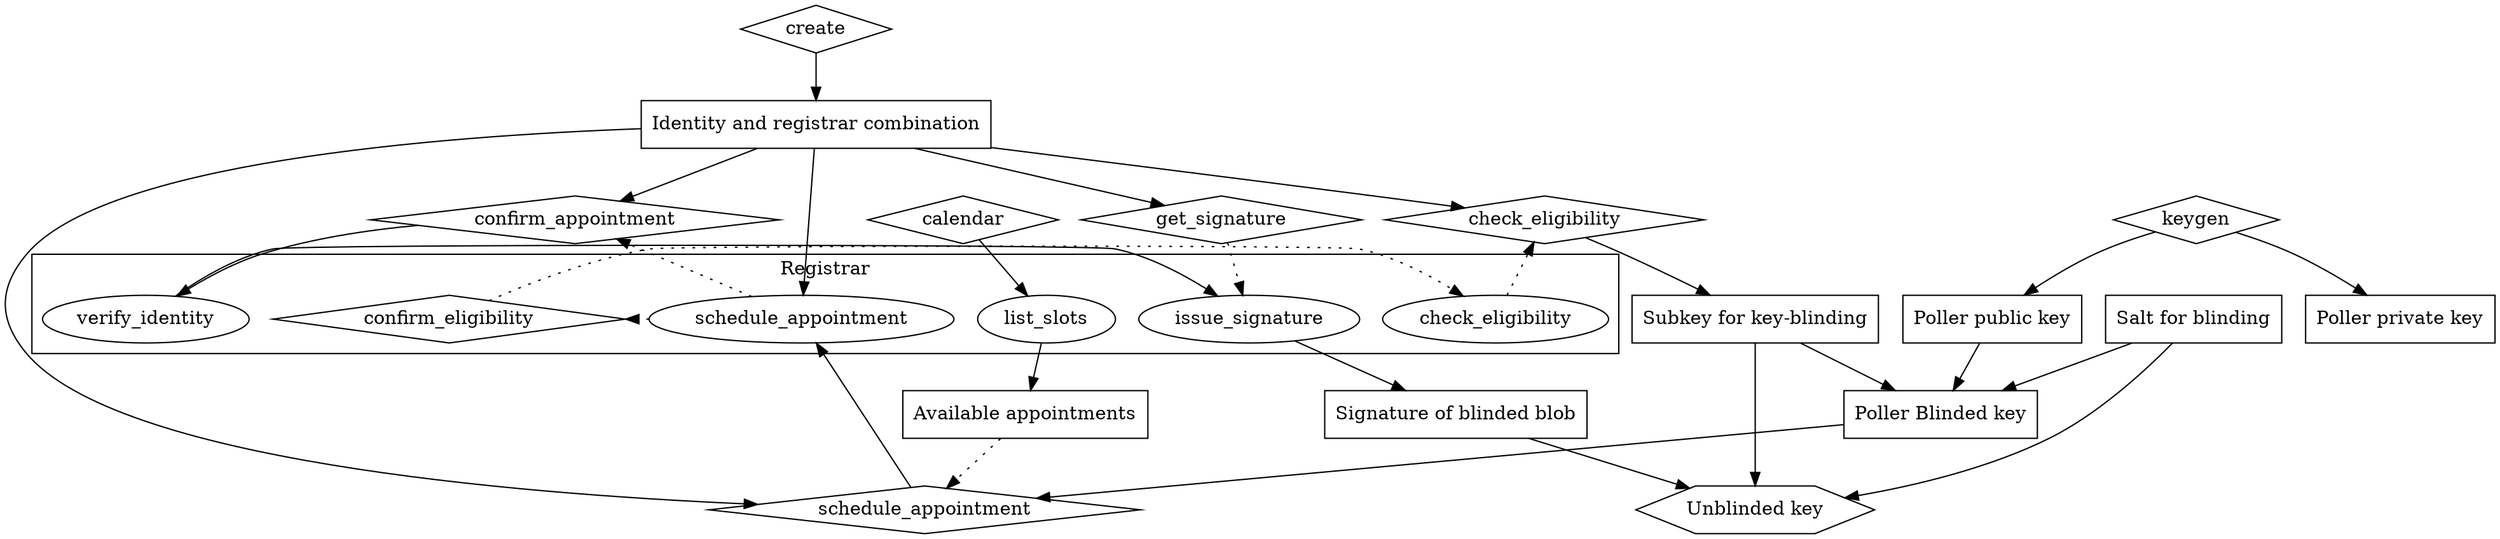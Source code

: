 // Registrar process
digraph {
  subgraph cluster_Registrar {
    label="Registrar"
    r_list_slots [label="list_slots"]
    r_schedule_appointment [label="schedule_appointment"]
    r_verify_identity [label="verify_identity"]
    r_check_eligibility [label="check_eligibility"]
    r_issue_signature [label="issue_signature"]
    r_confirm_eligibility [label="confirm_eligibility" shape="diamond"]
    r_schedule_appointment -> r_confirm_eligibility -> r_check_eligibility [constraint="false" style="dotted"]
    r_verify_identity -> r_issue_signature [constraint="false"]
  }

  // Step 1
  create [shape="diamond"]
  Identity [label="Identity and registrar combination" shape="box"]

  create -> Identity

  keygen [shape="diamond"]
  Public [label="Poller public key" shape="box"]
  Private [label="Poller private key" shape="box"]

  keygen -> Public
  keygen -> Private

  calendar [shape="diamond"]
  Appointments [label="Available appointments" shape="box"]
  calendar -> r_list_slots -> Appointments

  Appointments -> schedule_appointment [style="dotted"]
  Identity -> r_schedule_appointment

  CheckEligibility [label="check_eligibility" shape="diamond"]
  r_check_eligibility -> CheckEligibility [style="dotted"]
  Identity -> CheckEligibility -> Subkey

  Subkey [label="Subkey for key-blinding" shape="box"]
  Salt [label="Salt for blinding" shape="box"]

  Blinded [label="Poller Blinded key" shape="box"]
  Subkey -> Blinded
  Salt -> Blinded
  Public -> Blinded

  schedule_appointment [shape="diamond"]
  Identity -> schedule_appointment
  Blinded  -> schedule_appointment -> r_schedule_appointment
  r_schedule_appointment -> confirm_appointment [style="dotted"]
  Identity -> confirm_appointment
  confirm_appointment [shape="diamond"]

  // Step 2
  confirm_appointment -> r_verify_identity
  Identity -> get_signature
  get_signature [shape="diamond"]
  get_signature -> r_issue_signature [style=dotted]
  r_issue_signature -> SignedBlinded
  SignedBlinded [label="Signature of blinded blob" shape="box"]

  Salt -> Unblinded
  Subkey -> Unblinded
  SignedBlinded -> Unblinded

  Unblinded [shape="hexagon" label="Unblinded key"]
}
